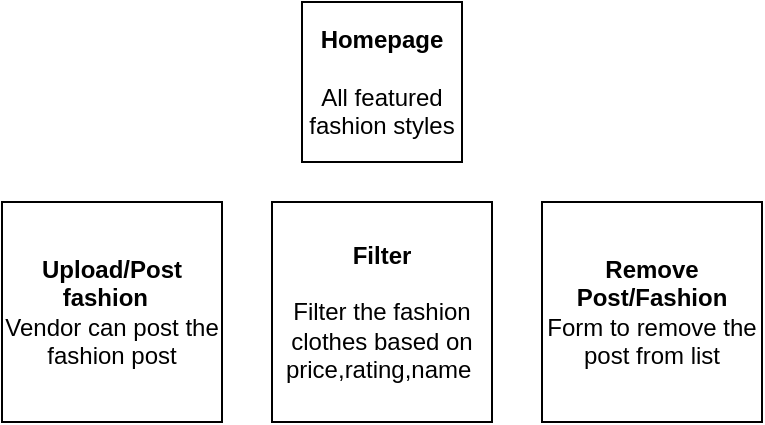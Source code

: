 <mxfile version="14.3.0" type="device"><diagram id="ZOGDau6fcGYZhB1DXoZ5" name="Page-1"><mxGraphModel dx="1185" dy="670" grid="1" gridSize="10" guides="1" tooltips="1" connect="1" arrows="1" fold="1" page="1" pageScale="1" pageWidth="850" pageHeight="1100" math="0" shadow="0"><root><mxCell id="0"/><mxCell id="1" parent="0"/><mxCell id="o3ylIGyGbPHPlb7wriS4-1" value="&lt;b&gt;Homepage&lt;/b&gt;&lt;br&gt;&lt;br&gt;All featured fashion styles" style="whiteSpace=wrap;html=1;aspect=fixed;" vertex="1" parent="1"><mxGeometry x="410" y="60" width="80" height="80" as="geometry"/></mxCell><mxCell id="o3ylIGyGbPHPlb7wriS4-3" value="&lt;b&gt;Upload/Post fashion&amp;nbsp;&amp;nbsp;&lt;/b&gt;&lt;br&gt;Vendor can post the fashion post" style="whiteSpace=wrap;html=1;aspect=fixed;" vertex="1" parent="1"><mxGeometry x="260" y="160" width="110" height="110" as="geometry"/></mxCell><mxCell id="o3ylIGyGbPHPlb7wriS4-5" value="&lt;b&gt;Remove Post/Fashion&lt;/b&gt;&lt;br&gt;Form to remove the post from list" style="whiteSpace=wrap;html=1;aspect=fixed;" vertex="1" parent="1"><mxGeometry x="530" y="160" width="110" height="110" as="geometry"/></mxCell><mxCell id="o3ylIGyGbPHPlb7wriS4-6" value="&lt;b&gt;Filter&lt;/b&gt;&lt;br&gt;&lt;br&gt;Filter the fashion clothes based on price,rating,name&amp;nbsp;" style="whiteSpace=wrap;html=1;aspect=fixed;" vertex="1" parent="1"><mxGeometry x="395" y="160" width="110" height="110" as="geometry"/></mxCell></root></mxGraphModel></diagram></mxfile>